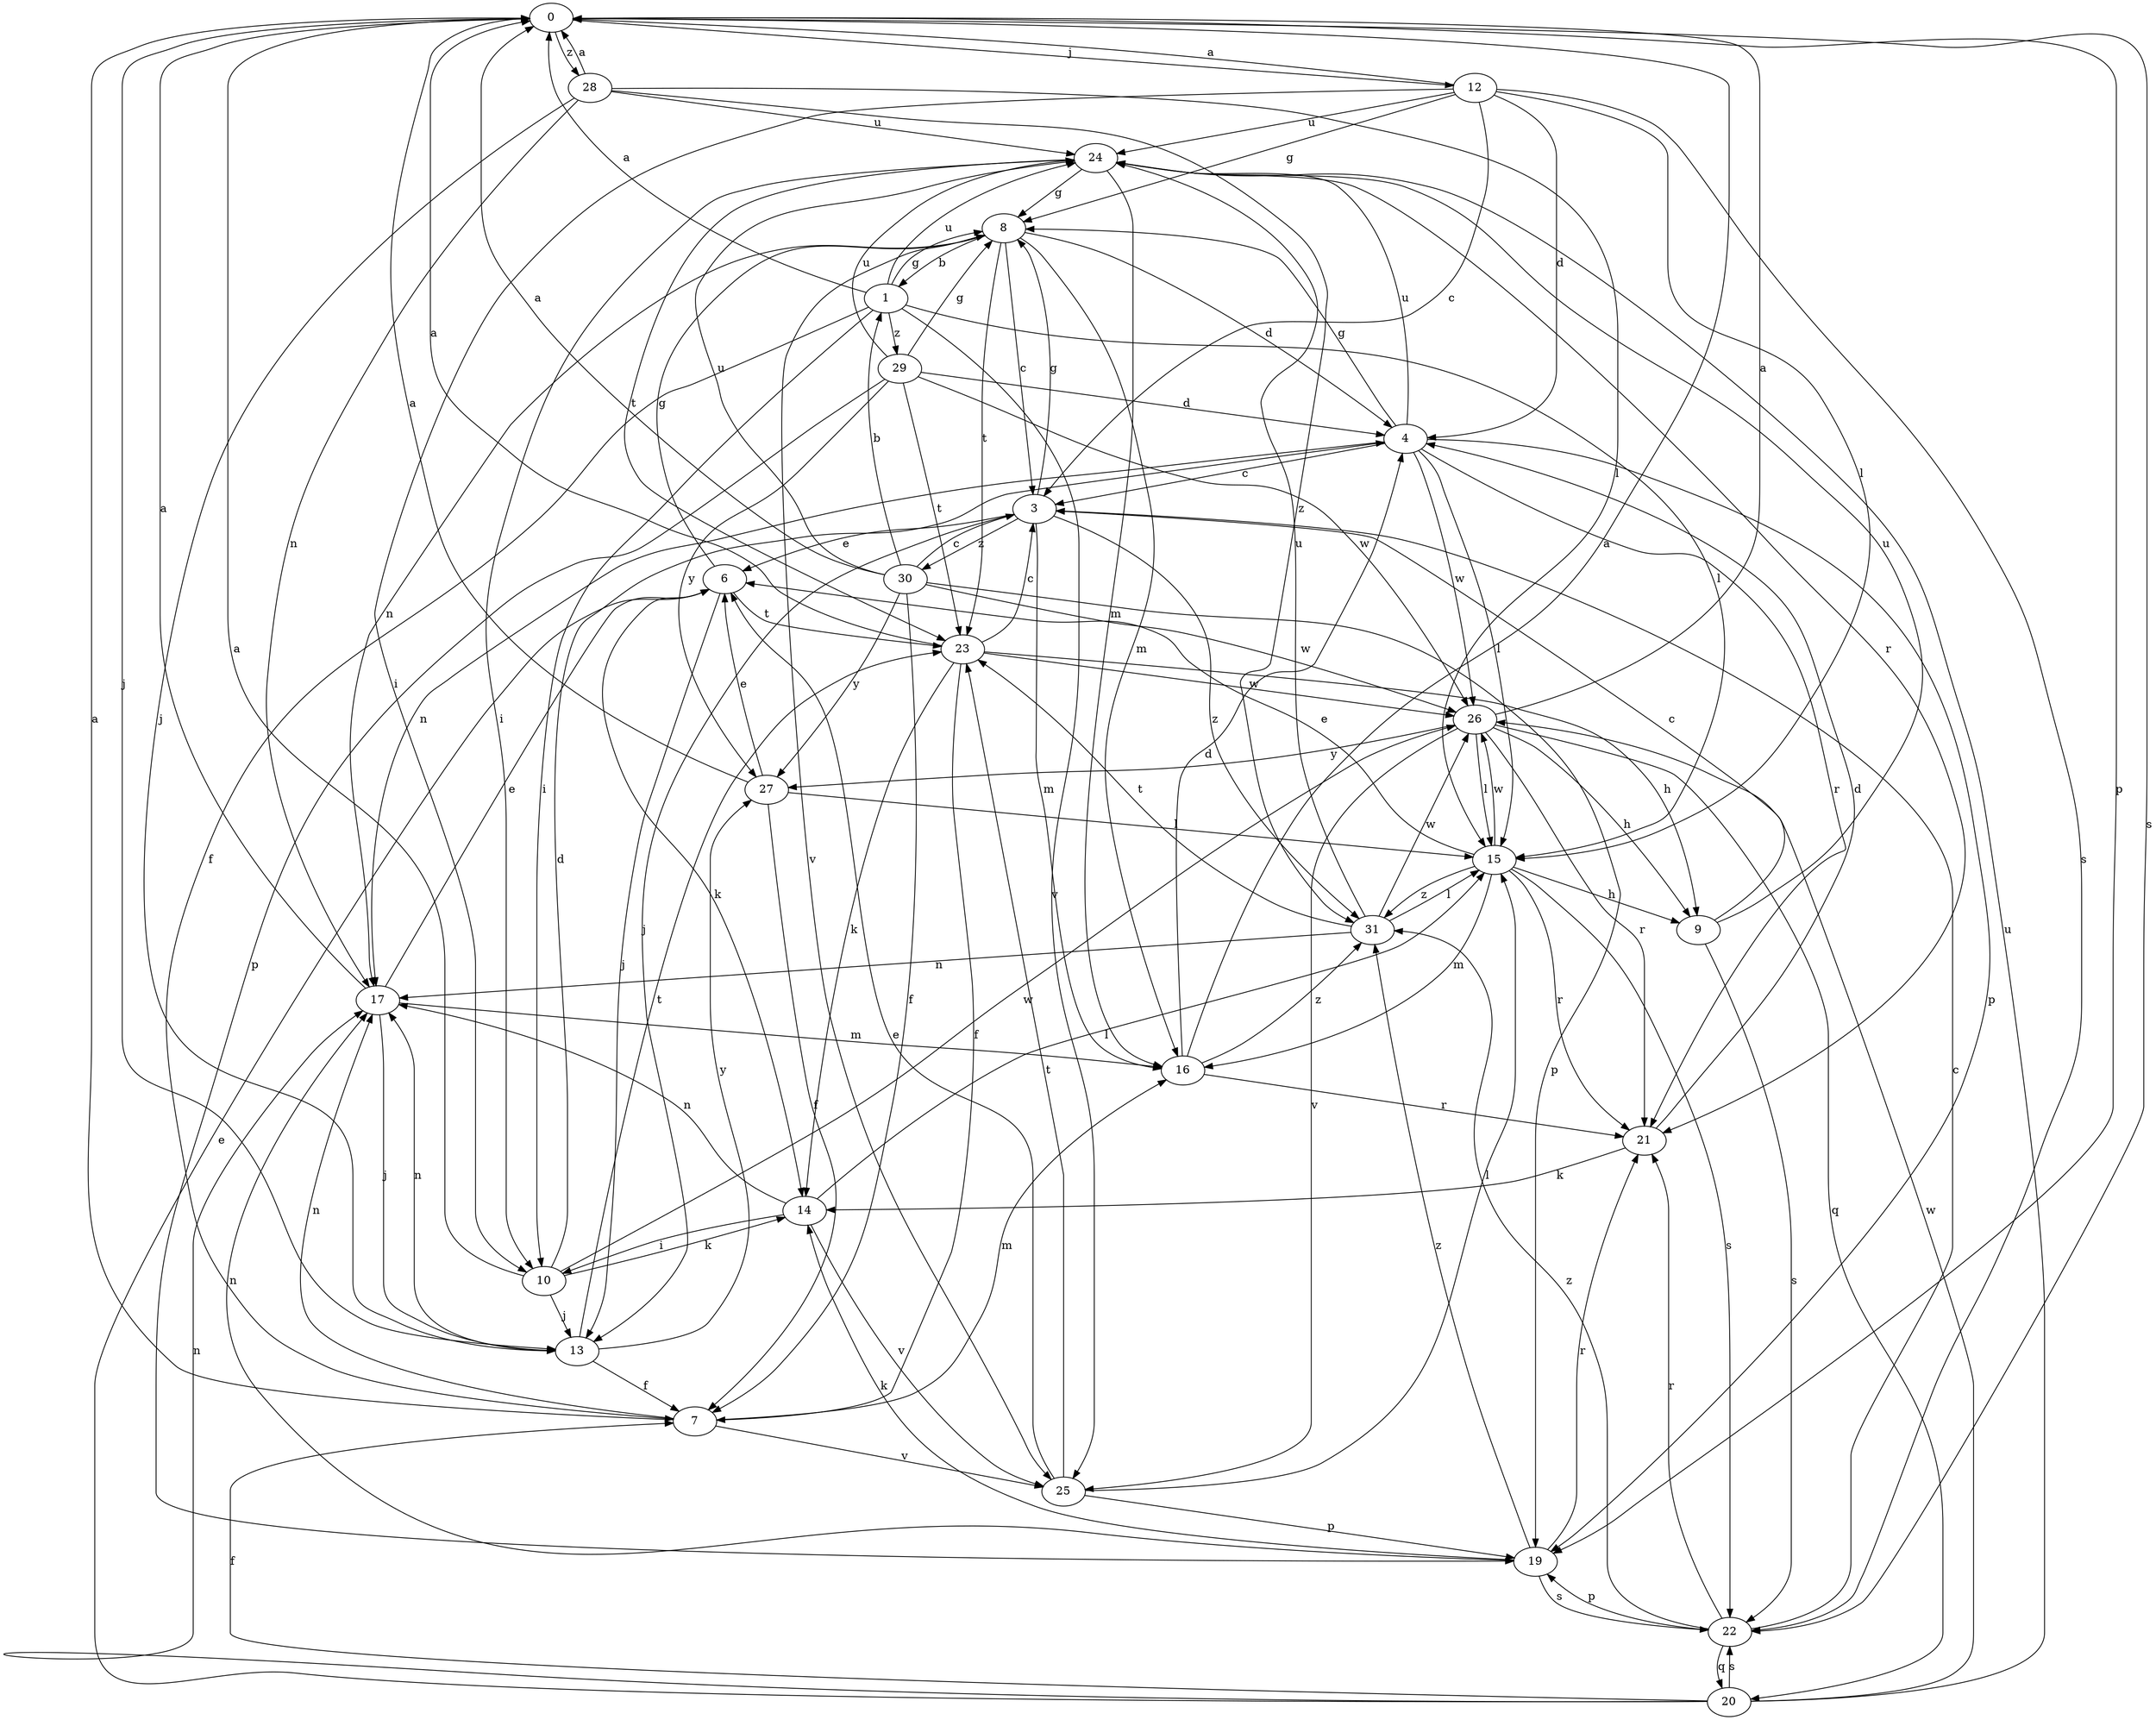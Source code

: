 strict digraph  {
0;
1;
3;
4;
6;
7;
8;
9;
10;
12;
13;
14;
15;
16;
17;
19;
20;
21;
22;
23;
24;
25;
26;
27;
28;
29;
30;
31;
0 -> 12  [label=j];
0 -> 13  [label=j];
0 -> 19  [label=p];
0 -> 22  [label=s];
0 -> 28  [label=z];
1 -> 0  [label=a];
1 -> 7  [label=f];
1 -> 8  [label=g];
1 -> 10  [label=i];
1 -> 15  [label=l];
1 -> 24  [label=u];
1 -> 25  [label=v];
1 -> 29  [label=z];
3 -> 6  [label=e];
3 -> 8  [label=g];
3 -> 13  [label=j];
3 -> 16  [label=m];
3 -> 30  [label=z];
3 -> 31  [label=z];
4 -> 3  [label=c];
4 -> 8  [label=g];
4 -> 15  [label=l];
4 -> 17  [label=n];
4 -> 19  [label=p];
4 -> 21  [label=r];
4 -> 24  [label=u];
4 -> 26  [label=w];
6 -> 8  [label=g];
6 -> 13  [label=j];
6 -> 14  [label=k];
6 -> 23  [label=t];
7 -> 0  [label=a];
7 -> 16  [label=m];
7 -> 17  [label=n];
7 -> 25  [label=v];
8 -> 1  [label=b];
8 -> 3  [label=c];
8 -> 4  [label=d];
8 -> 16  [label=m];
8 -> 17  [label=n];
8 -> 23  [label=t];
8 -> 25  [label=v];
9 -> 3  [label=c];
9 -> 22  [label=s];
9 -> 24  [label=u];
10 -> 0  [label=a];
10 -> 4  [label=d];
10 -> 13  [label=j];
10 -> 14  [label=k];
10 -> 26  [label=w];
12 -> 0  [label=a];
12 -> 3  [label=c];
12 -> 4  [label=d];
12 -> 8  [label=g];
12 -> 10  [label=i];
12 -> 15  [label=l];
12 -> 22  [label=s];
12 -> 24  [label=u];
13 -> 7  [label=f];
13 -> 17  [label=n];
13 -> 23  [label=t];
13 -> 27  [label=y];
14 -> 10  [label=i];
14 -> 15  [label=l];
14 -> 17  [label=n];
14 -> 25  [label=v];
15 -> 6  [label=e];
15 -> 9  [label=h];
15 -> 16  [label=m];
15 -> 21  [label=r];
15 -> 22  [label=s];
15 -> 26  [label=w];
15 -> 31  [label=z];
16 -> 0  [label=a];
16 -> 4  [label=d];
16 -> 21  [label=r];
16 -> 31  [label=z];
17 -> 0  [label=a];
17 -> 6  [label=e];
17 -> 13  [label=j];
17 -> 16  [label=m];
19 -> 14  [label=k];
19 -> 17  [label=n];
19 -> 21  [label=r];
19 -> 22  [label=s];
19 -> 31  [label=z];
20 -> 6  [label=e];
20 -> 7  [label=f];
20 -> 17  [label=n];
20 -> 22  [label=s];
20 -> 24  [label=u];
20 -> 26  [label=w];
21 -> 4  [label=d];
21 -> 14  [label=k];
22 -> 3  [label=c];
22 -> 19  [label=p];
22 -> 20  [label=q];
22 -> 21  [label=r];
22 -> 31  [label=z];
23 -> 0  [label=a];
23 -> 3  [label=c];
23 -> 7  [label=f];
23 -> 9  [label=h];
23 -> 14  [label=k];
23 -> 26  [label=w];
24 -> 8  [label=g];
24 -> 10  [label=i];
24 -> 16  [label=m];
24 -> 21  [label=r];
24 -> 23  [label=t];
25 -> 6  [label=e];
25 -> 15  [label=l];
25 -> 19  [label=p];
25 -> 23  [label=t];
26 -> 0  [label=a];
26 -> 9  [label=h];
26 -> 15  [label=l];
26 -> 20  [label=q];
26 -> 21  [label=r];
26 -> 25  [label=v];
26 -> 27  [label=y];
27 -> 0  [label=a];
27 -> 6  [label=e];
27 -> 7  [label=f];
27 -> 15  [label=l];
28 -> 0  [label=a];
28 -> 13  [label=j];
28 -> 15  [label=l];
28 -> 17  [label=n];
28 -> 24  [label=u];
28 -> 31  [label=z];
29 -> 4  [label=d];
29 -> 8  [label=g];
29 -> 19  [label=p];
29 -> 23  [label=t];
29 -> 24  [label=u];
29 -> 26  [label=w];
29 -> 27  [label=y];
30 -> 0  [label=a];
30 -> 1  [label=b];
30 -> 3  [label=c];
30 -> 7  [label=f];
30 -> 19  [label=p];
30 -> 24  [label=u];
30 -> 26  [label=w];
30 -> 27  [label=y];
31 -> 15  [label=l];
31 -> 17  [label=n];
31 -> 23  [label=t];
31 -> 24  [label=u];
31 -> 26  [label=w];
}
